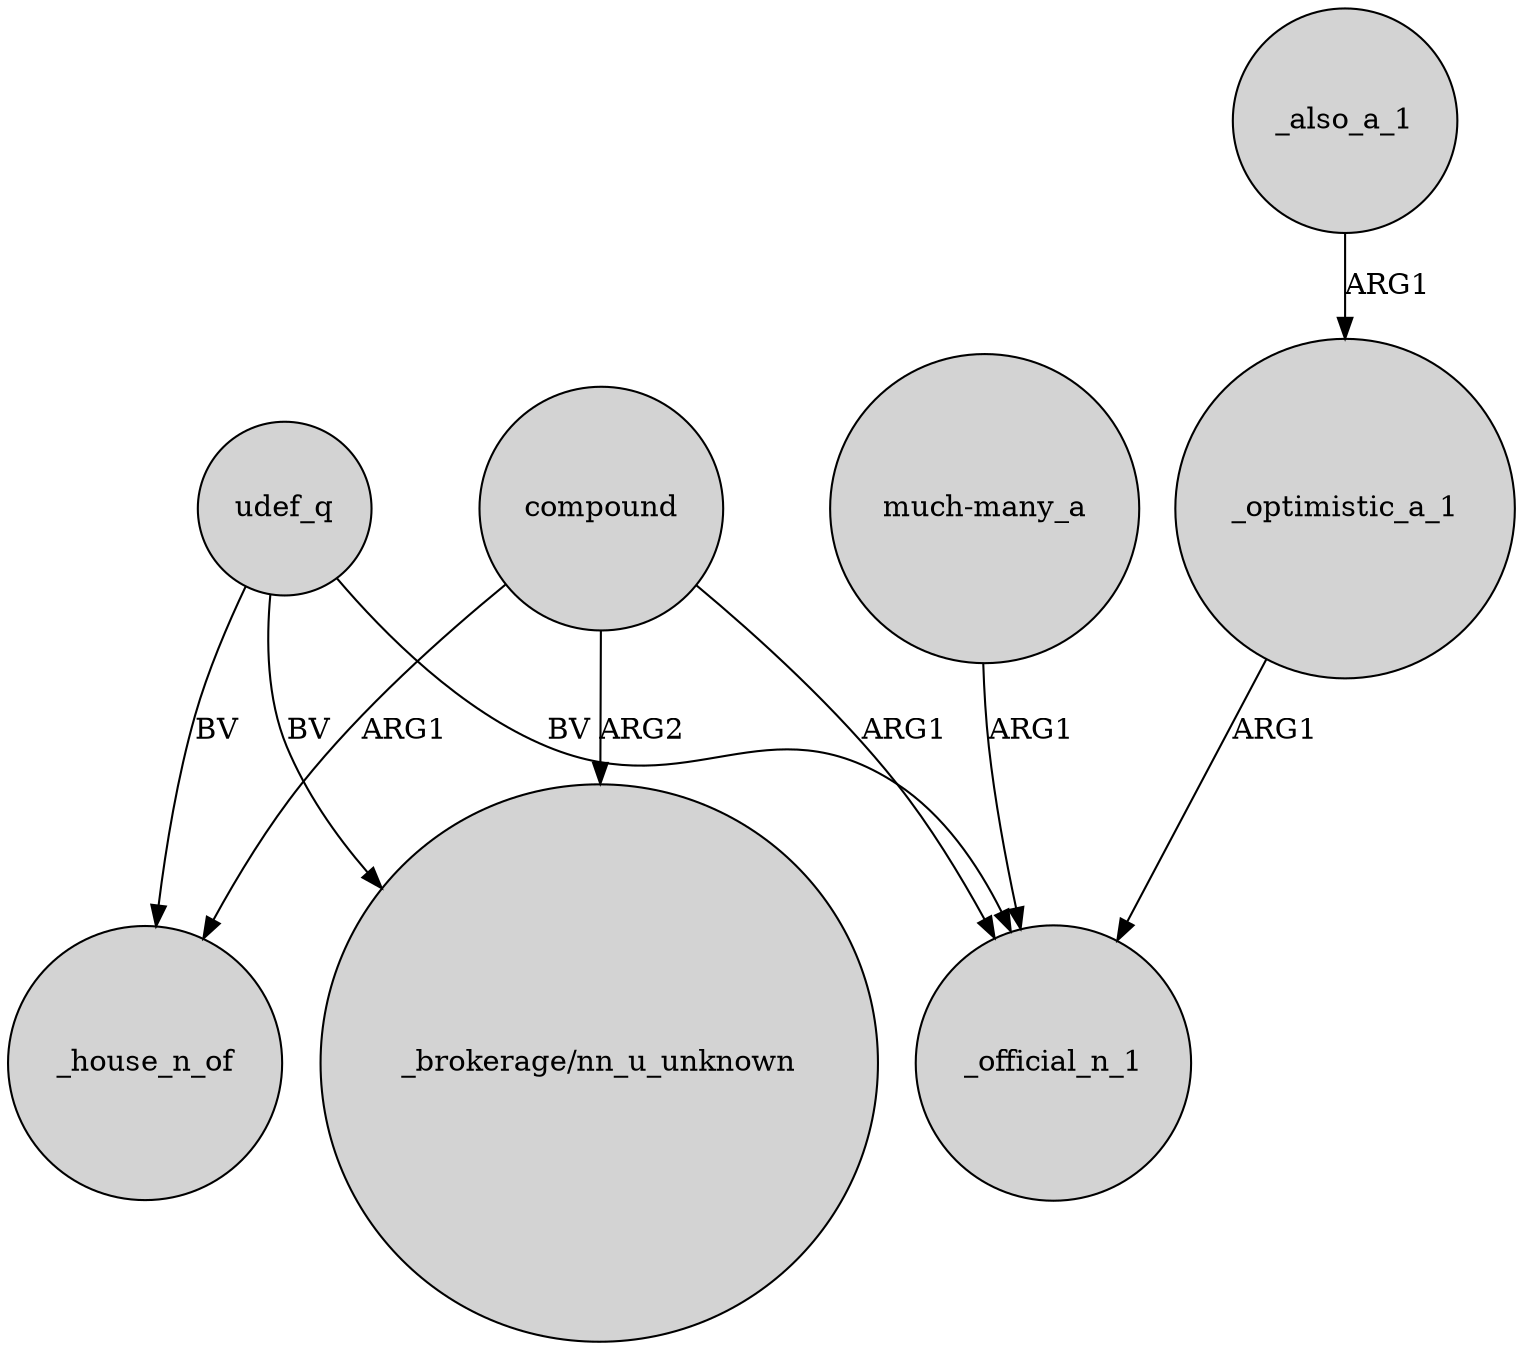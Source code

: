 digraph {
	node [shape=circle style=filled]
	udef_q -> _house_n_of [label=BV]
	compound -> _official_n_1 [label=ARG1]
	"much-many_a" -> _official_n_1 [label=ARG1]
	compound -> _house_n_of [label=ARG1]
	udef_q -> _official_n_1 [label=BV]
	compound -> "_brokerage/nn_u_unknown" [label=ARG2]
	_optimistic_a_1 -> _official_n_1 [label=ARG1]
	_also_a_1 -> _optimistic_a_1 [label=ARG1]
	udef_q -> "_brokerage/nn_u_unknown" [label=BV]
}
